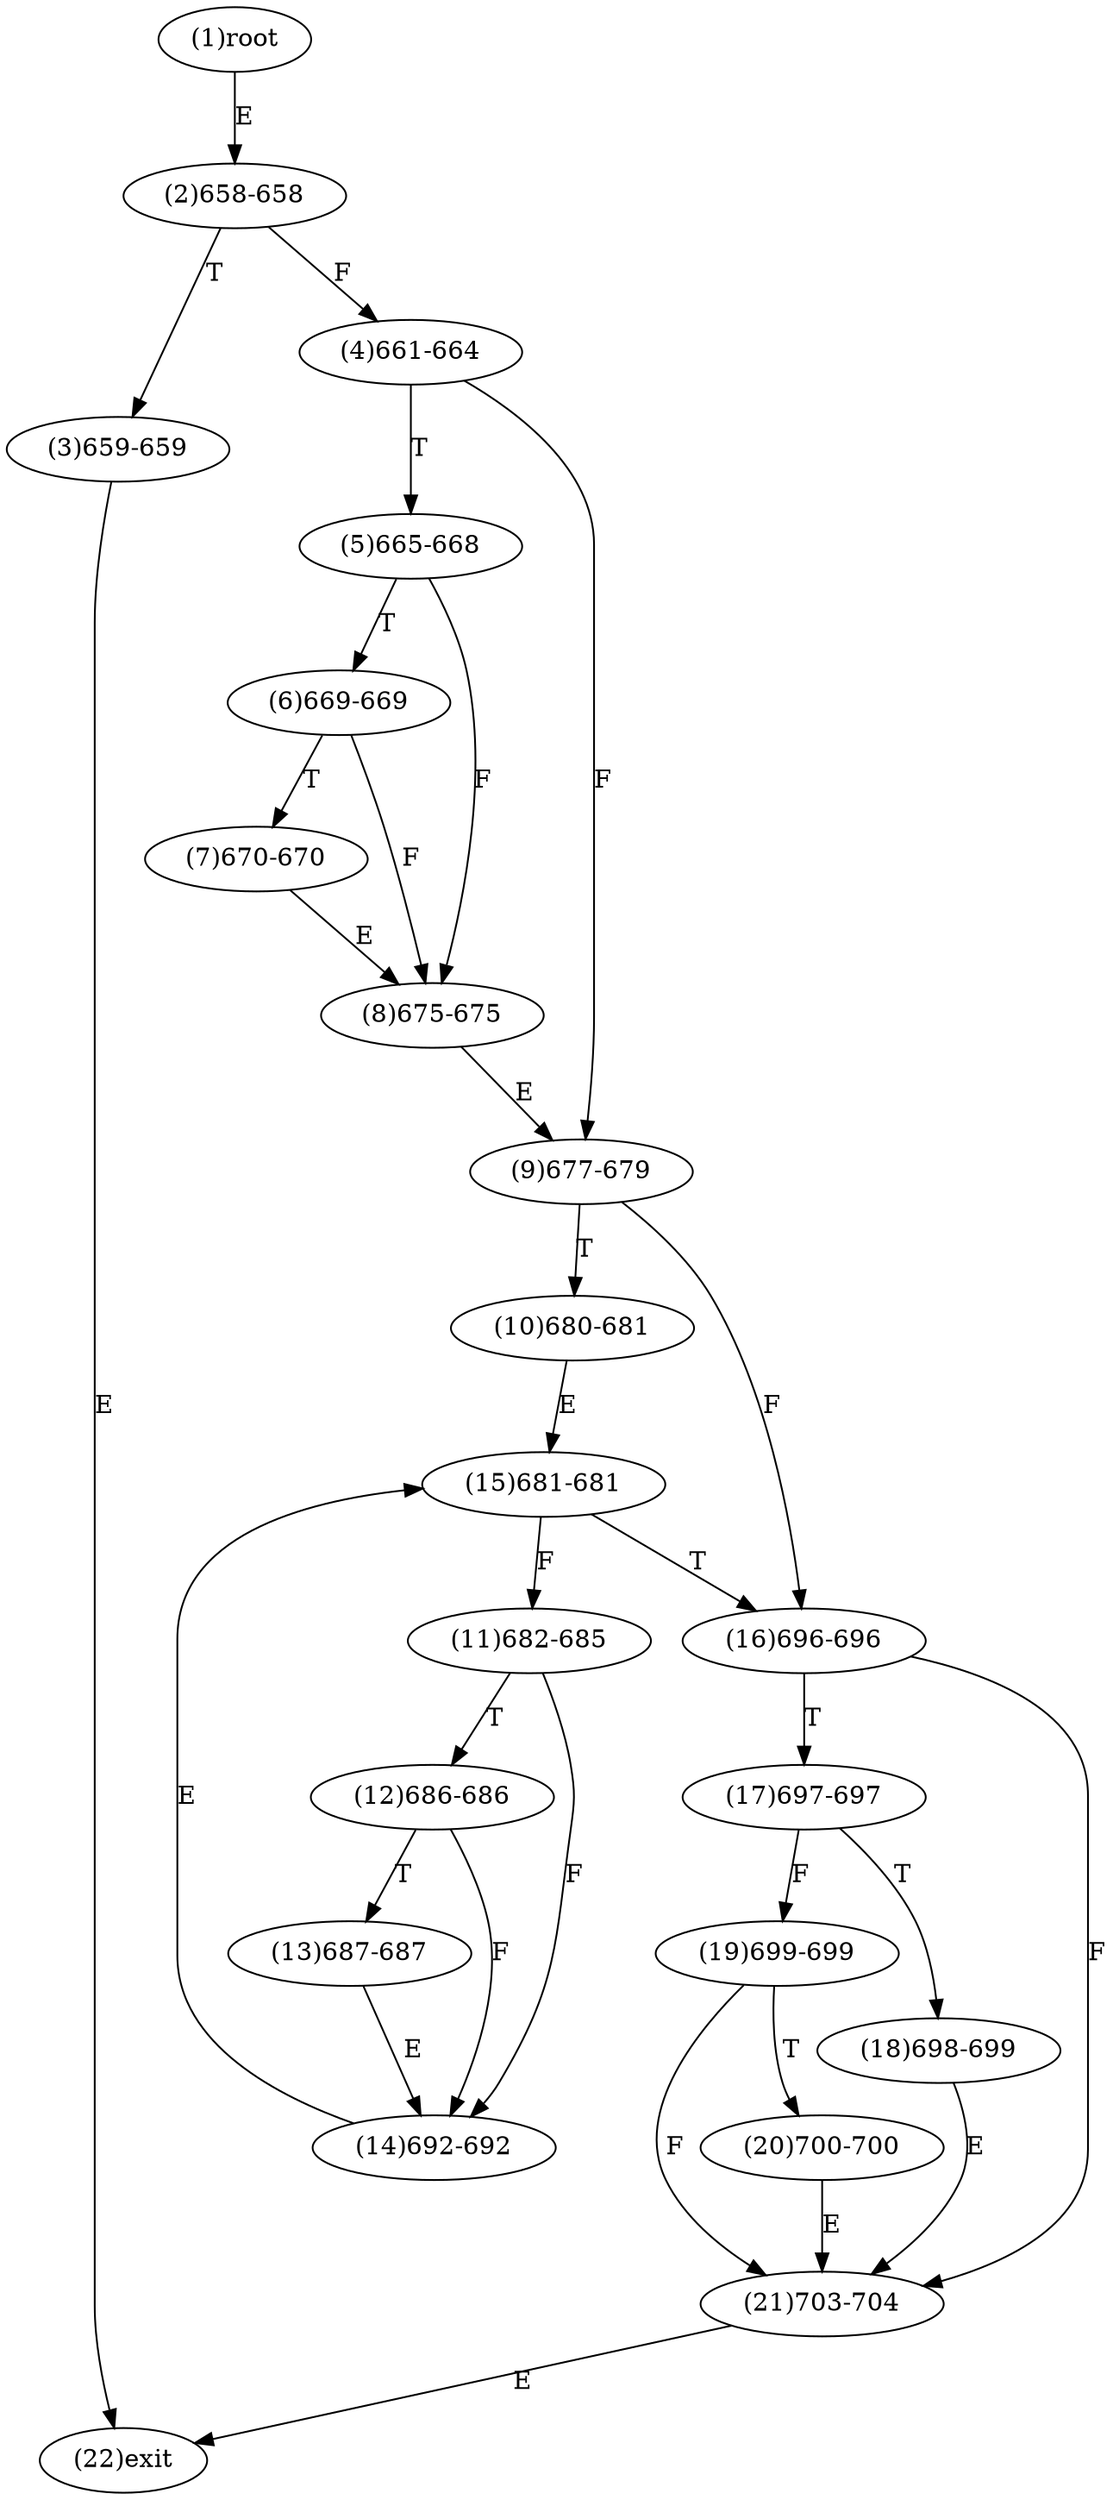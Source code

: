 digraph "" { 
1[ label="(1)root"];
2[ label="(2)658-658"];
3[ label="(3)659-659"];
4[ label="(4)661-664"];
5[ label="(5)665-668"];
6[ label="(6)669-669"];
7[ label="(7)670-670"];
8[ label="(8)675-675"];
9[ label="(9)677-679"];
10[ label="(10)680-681"];
11[ label="(11)682-685"];
12[ label="(12)686-686"];
13[ label="(13)687-687"];
14[ label="(14)692-692"];
15[ label="(15)681-681"];
17[ label="(17)697-697"];
16[ label="(16)696-696"];
19[ label="(19)699-699"];
18[ label="(18)698-699"];
21[ label="(21)703-704"];
20[ label="(20)700-700"];
22[ label="(22)exit"];
1->2[ label="E"];
2->4[ label="F"];
2->3[ label="T"];
3->22[ label="E"];
4->9[ label="F"];
4->5[ label="T"];
5->8[ label="F"];
5->6[ label="T"];
6->8[ label="F"];
6->7[ label="T"];
7->8[ label="E"];
8->9[ label="E"];
9->16[ label="F"];
9->10[ label="T"];
10->15[ label="E"];
11->14[ label="F"];
11->12[ label="T"];
12->14[ label="F"];
12->13[ label="T"];
13->14[ label="E"];
14->15[ label="E"];
15->11[ label="F"];
15->16[ label="T"];
16->21[ label="F"];
16->17[ label="T"];
17->19[ label="F"];
17->18[ label="T"];
18->21[ label="E"];
19->21[ label="F"];
19->20[ label="T"];
20->21[ label="E"];
21->22[ label="E"];
}